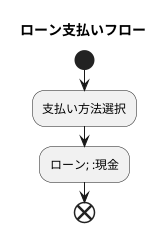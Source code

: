 ' # 支払い方法としてローンを選択すると利子が元の金額に上乗せ
' # 期日までに払われた場合利子は 2% で払われなかった場合利子は 15%
' # また、どちらの場合でも手数料は $2.5 かかる
' # ローンの金額 initialLoan
' 期日までに払われたかどうかをブーリアンで表した
' # didPayOnTime を入力として受け取り、合計金額を返す interestsPaid という関数を作成してください。

@startuml
title ローン支払いフロー
start
:支払い方法選択;
:ローン; :現金;

end
@enduml
